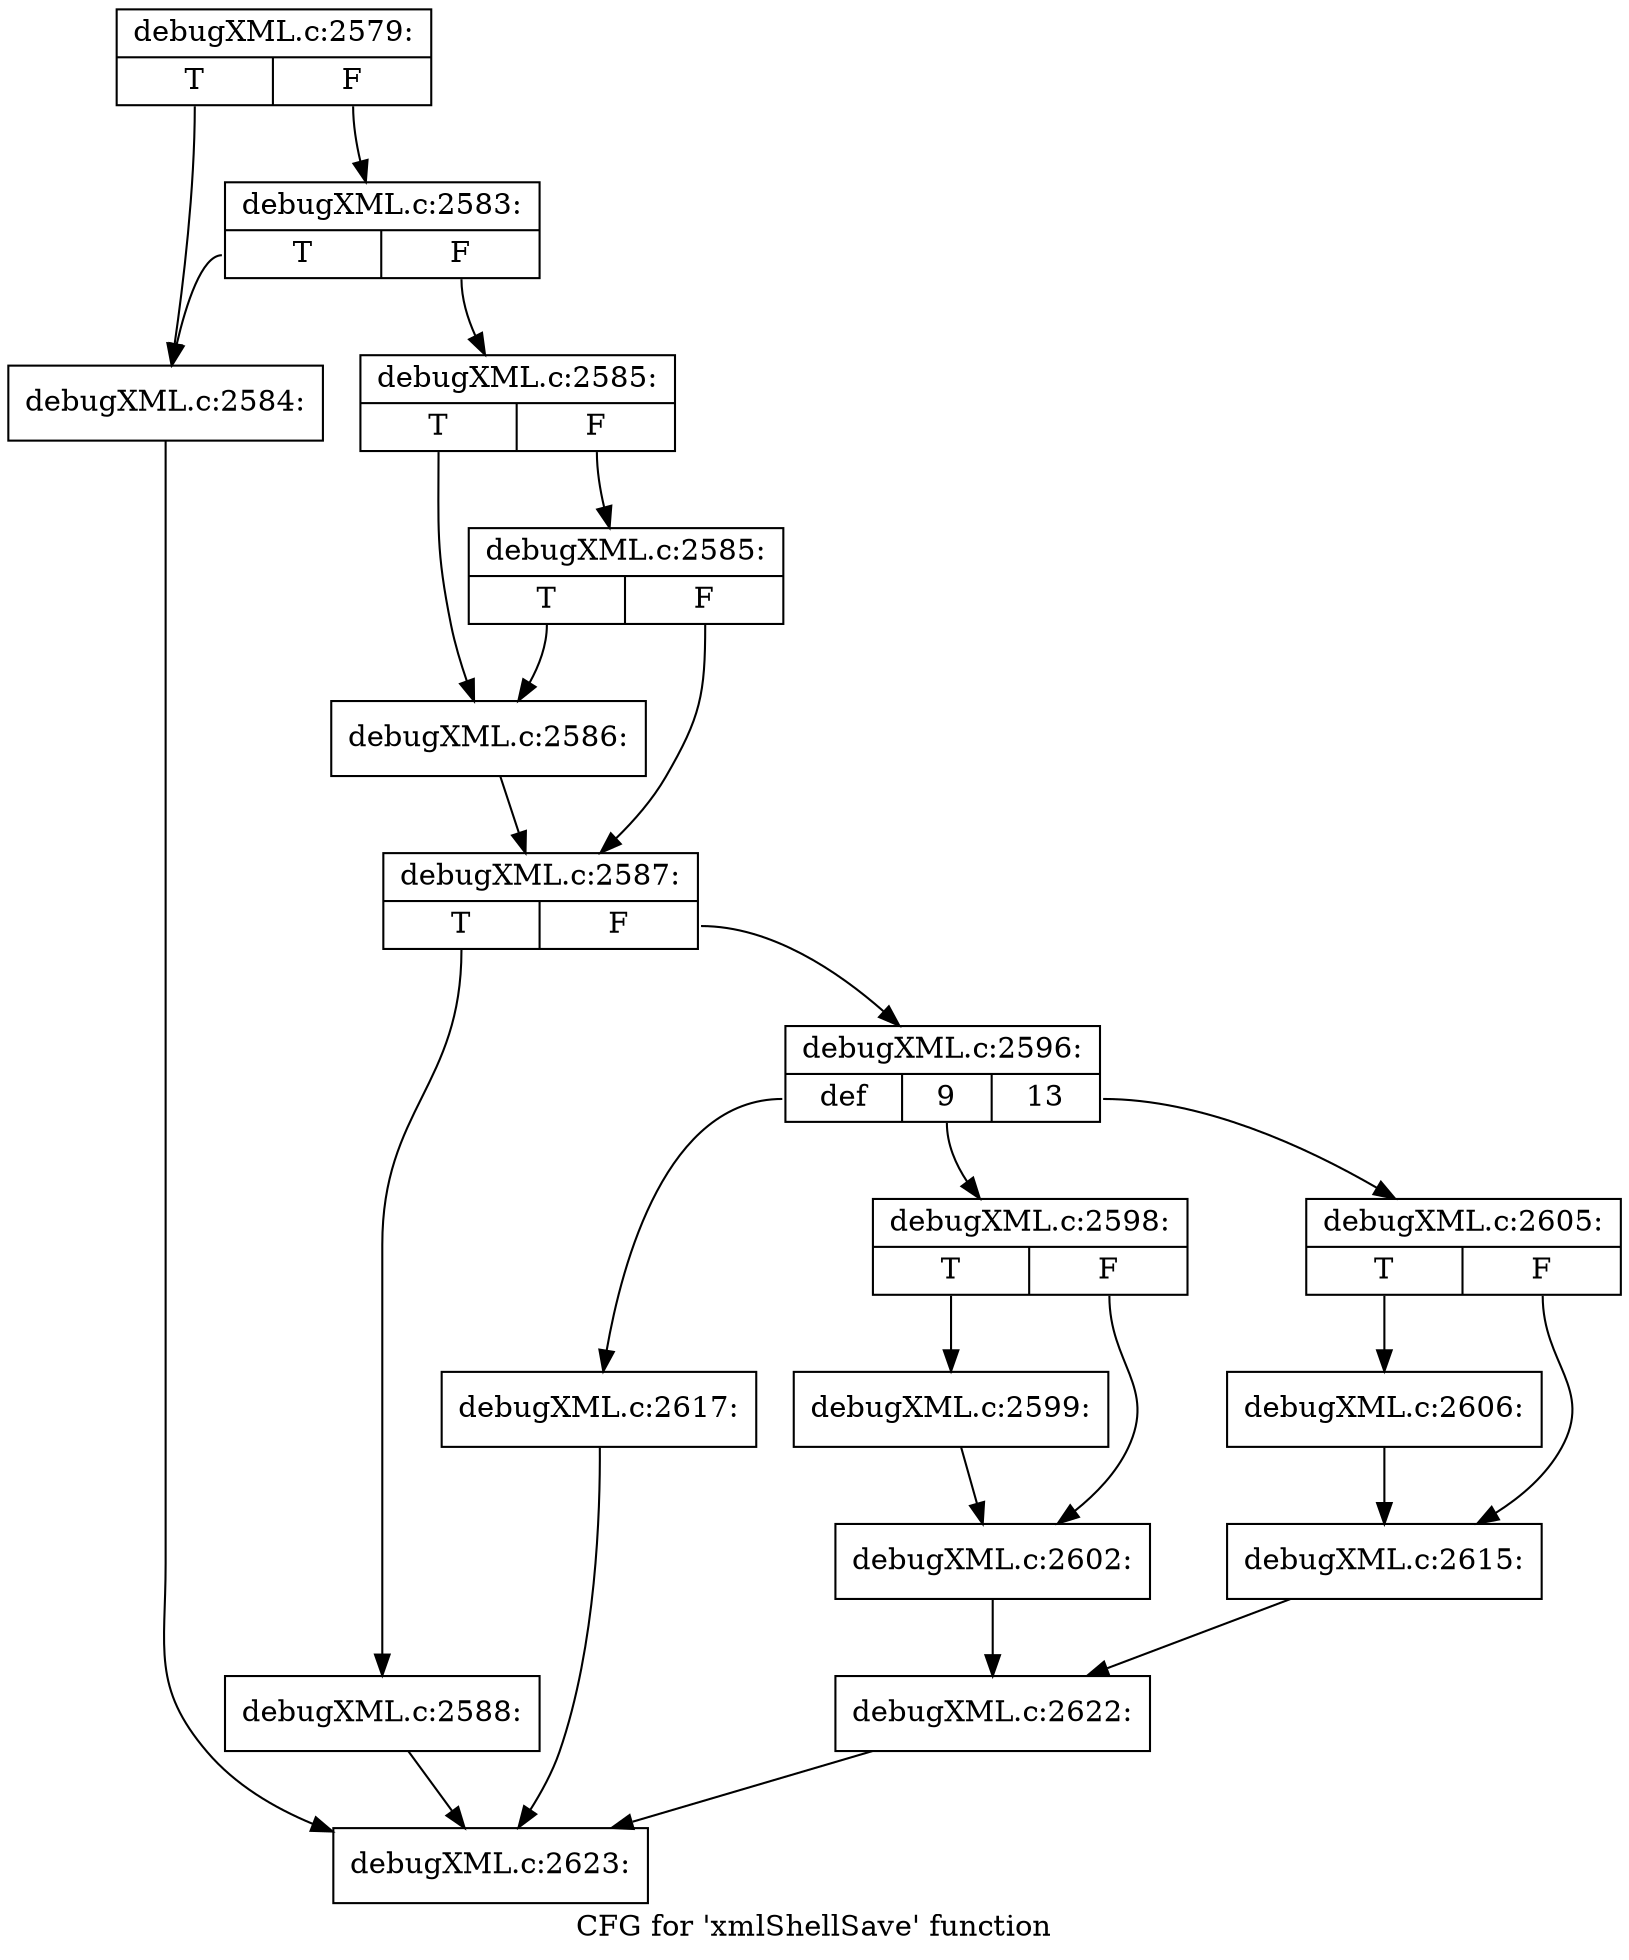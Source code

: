 digraph "CFG for 'xmlShellSave' function" {
	label="CFG for 'xmlShellSave' function";

	Node0x4836410 [shape=record,label="{debugXML.c:2579:|{<s0>T|<s1>F}}"];
	Node0x4836410:s0 -> Node0x49d10b0;
	Node0x4836410:s1 -> Node0x49d1150;
	Node0x49d1150 [shape=record,label="{debugXML.c:2583:|{<s0>T|<s1>F}}"];
	Node0x49d1150:s0 -> Node0x49d10b0;
	Node0x49d1150:s1 -> Node0x49d1100;
	Node0x49d10b0 [shape=record,label="{debugXML.c:2584:}"];
	Node0x49d10b0 -> Node0x4836740;
	Node0x49d1100 [shape=record,label="{debugXML.c:2585:|{<s0>T|<s1>F}}"];
	Node0x49d1100:s0 -> Node0x49d19a0;
	Node0x49d1100:s1 -> Node0x49d1a40;
	Node0x49d1a40 [shape=record,label="{debugXML.c:2585:|{<s0>T|<s1>F}}"];
	Node0x49d1a40:s0 -> Node0x49d19a0;
	Node0x49d1a40:s1 -> Node0x49d19f0;
	Node0x49d19a0 [shape=record,label="{debugXML.c:2586:}"];
	Node0x49d19a0 -> Node0x49d19f0;
	Node0x49d19f0 [shape=record,label="{debugXML.c:2587:|{<s0>T|<s1>F}}"];
	Node0x49d19f0:s0 -> Node0x49d2440;
	Node0x49d19f0:s1 -> Node0x49d2490;
	Node0x49d2440 [shape=record,label="{debugXML.c:2588:}"];
	Node0x49d2440 -> Node0x4836740;
	Node0x49d2490 [shape=record,label="{debugXML.c:2596:|{<s0>def|<s1>9|<s2>13}}"];
	Node0x49d2490:s0 -> Node0x49d2c20;
	Node0x49d2490:s1 -> Node0x49d2f60;
	Node0x49d2490:s2 -> Node0x49d3c90;
	Node0x49d2f60 [shape=record,label="{debugXML.c:2598:|{<s0>T|<s1>F}}"];
	Node0x49d2f60:s0 -> Node0x49d3050;
	Node0x49d2f60:s1 -> Node0x49d30a0;
	Node0x49d3050 [shape=record,label="{debugXML.c:2599:}"];
	Node0x49d3050 -> Node0x49d30a0;
	Node0x49d30a0 [shape=record,label="{debugXML.c:2602:}"];
	Node0x49d30a0 -> Node0x49d28e0;
	Node0x49d3c90 [shape=record,label="{debugXML.c:2605:|{<s0>T|<s1>F}}"];
	Node0x49d3c90:s0 -> Node0x49d3d80;
	Node0x49d3c90:s1 -> Node0x49d3dd0;
	Node0x49d3d80 [shape=record,label="{debugXML.c:2606:}"];
	Node0x49d3d80 -> Node0x49d3dd0;
	Node0x49d3dd0 [shape=record,label="{debugXML.c:2615:}"];
	Node0x49d3dd0 -> Node0x49d28e0;
	Node0x49d2c20 [shape=record,label="{debugXML.c:2617:}"];
	Node0x49d2c20 -> Node0x4836740;
	Node0x49d28e0 [shape=record,label="{debugXML.c:2622:}"];
	Node0x49d28e0 -> Node0x4836740;
	Node0x4836740 [shape=record,label="{debugXML.c:2623:}"];
}
